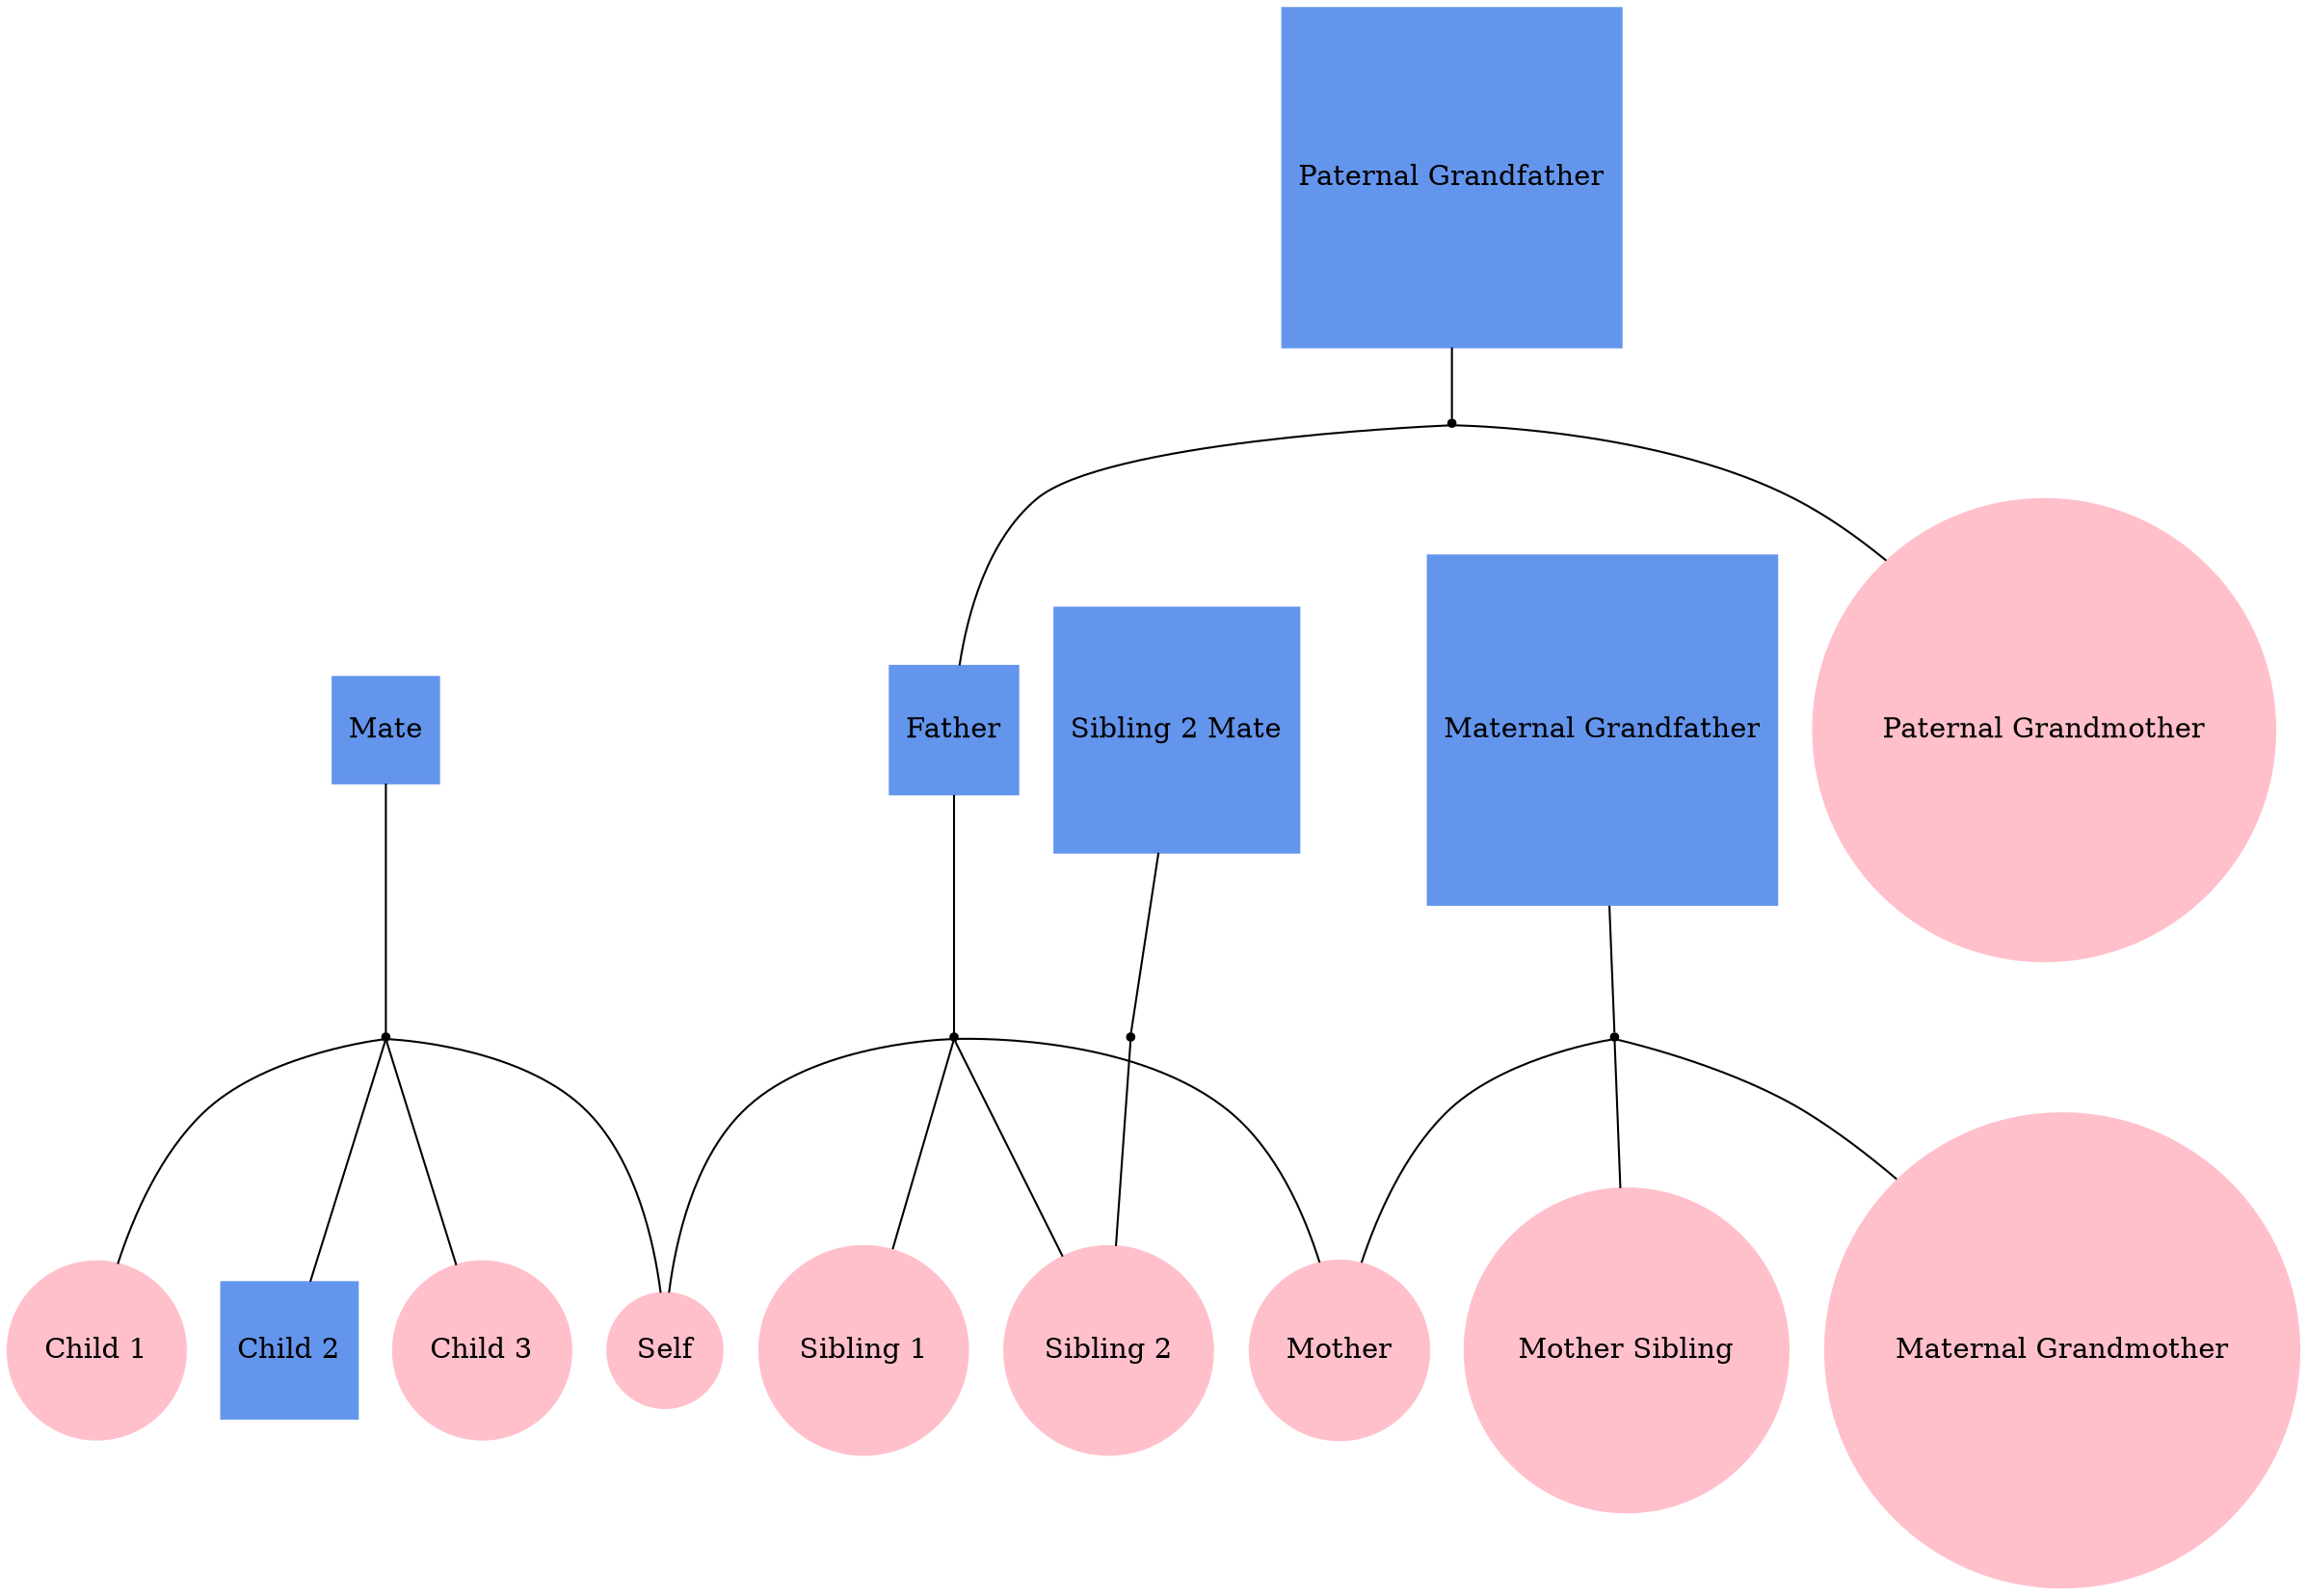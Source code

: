 
graph f15 {
"Self" [shape=oval, style=filled, regular=1, color="pink"];
"Mate" [shape=box, style=filled, regular=1, color="cornflowerblue"];
"Child 1" [shape=oval, style=filled, regular=1, color="pink"];
"Child 2" [shape=box, style=filled, regular=1, color="cornflowerblue"];
"Child 3" [shape=oval, style=filled, regular=1, color="pink"];
"Sibling 1" [shape=oval, style=filled, regular=1, color="pink"];
"Sibling 2" [shape=oval, style=filled, regular=1, color="pink"];
"Sibling 2 Mate" [shape=box, style=filled, regular=1, color="cornflowerblue"];
"Mother" [shape=oval, style=filled, regular=1, color="pink"];
"Mother Sibling" [shape=oval, style=filled, regular=1, color="pink"];
"Maternal Grandmother" [shape=oval, style=filled, regular=1, color="pink"];
"Maternal Grandfather" [shape=box, style=filled, regular=1, color="cornflowerblue"];
"Father" [shape=box, style=filled, regular=1, color="cornflowerblue"];
"Paternal Grandmother" [shape=oval, style=filled, regular=1, color="pink"];
"Paternal Grandfather" [shape=box, style=filled, regular=1, color="cornflowerblue"];

"mate+self" [shape=point];
"sibling2mate+sibling2" [shape=point];
"maternalgrandfather+maternalgrandmother" [shape=point];
"father+mother" [shape=point];
"paternalgrandfather+paternalgrandmother" [shape=point];

"Mate" -- "mate+self" -- "Self";
"Sibling 2 Mate" -- "sibling2mate+sibling2" -- "Sibling 2";
"Maternal Grandfather" -- "maternalgrandfather+maternalgrandmother" -- "Maternal Grandmother";
"Father" -- "father+mother" -- "Mother";
"Paternal Grandfather" -- "paternalgrandfather+paternalgrandmother" -- "Paternal Grandmother";

"father+mother" -- "Self";
"mate+self" -- "Child 1";
"mate+self" -- "Child 2";
"mate+self" -- "Child 3";
"father+mother" -- "Sibling 1";
"father+mother" -- "Sibling 2";
"maternalgrandfather+maternalgrandmother" -- "Mother";
"maternalgrandfather+maternalgrandmother" -- "Mother Sibling";
"paternalgrandfather+paternalgrandmother" -- "Father";
}
    